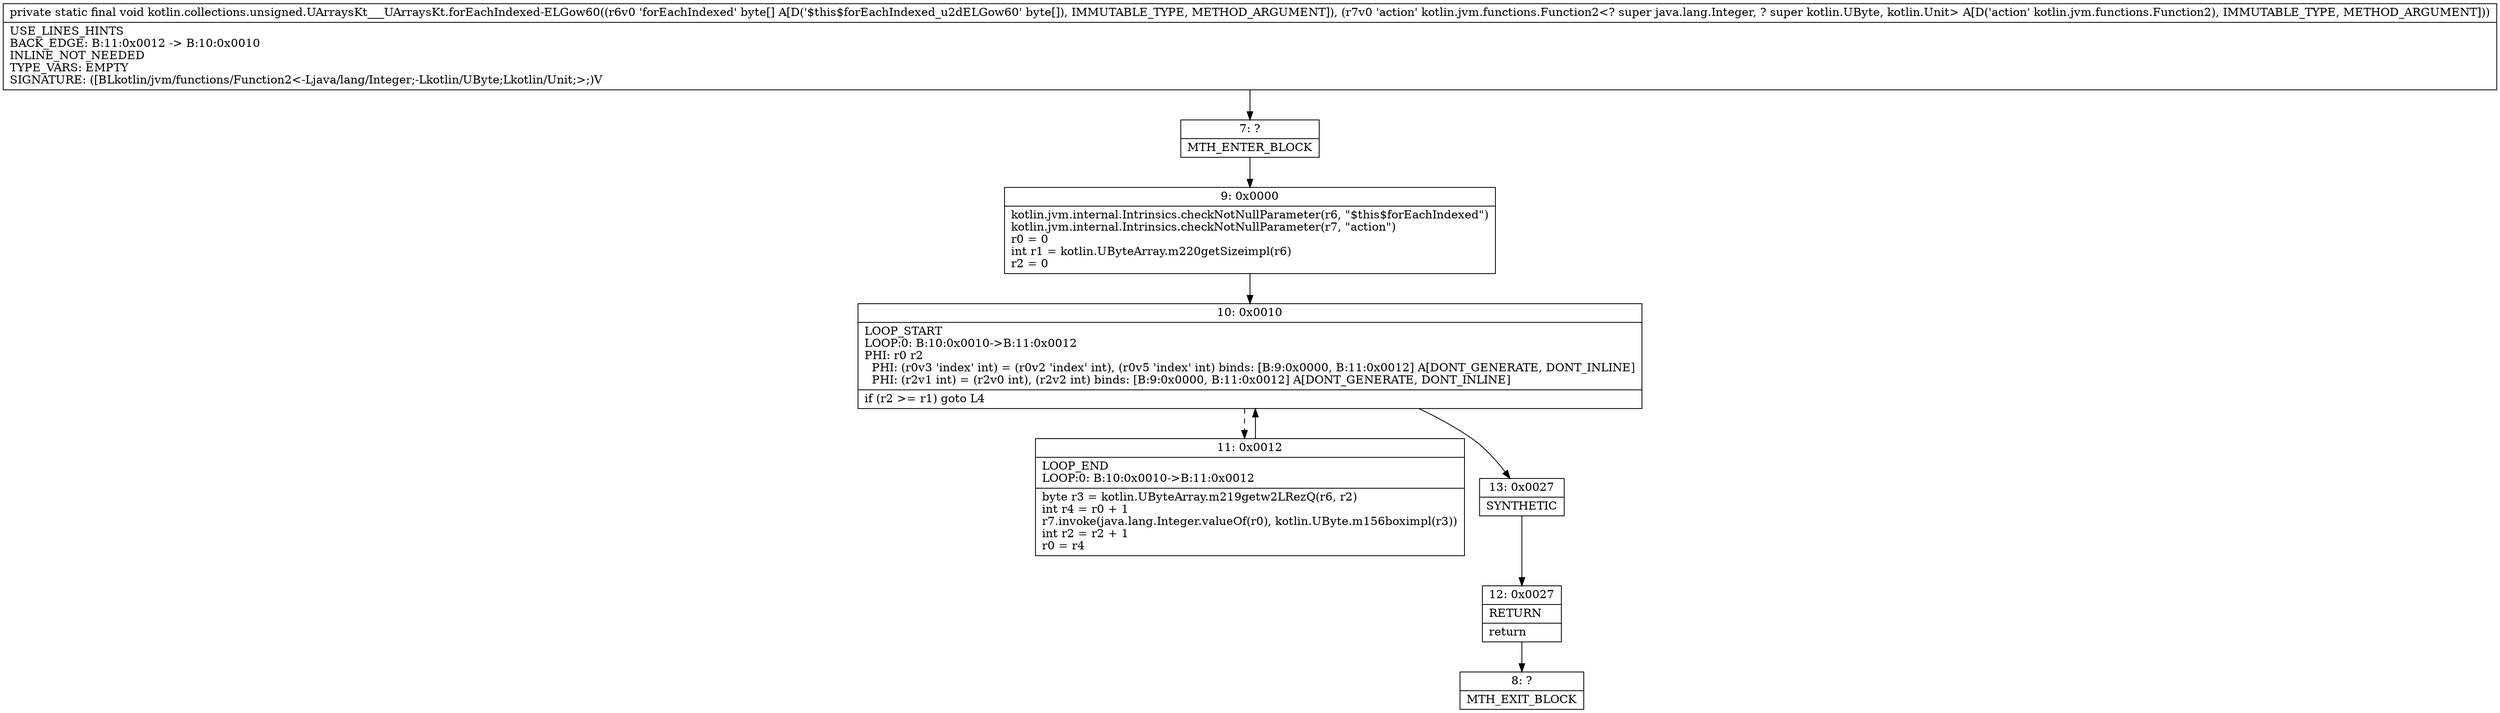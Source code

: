 digraph "CFG forkotlin.collections.unsigned.UArraysKt___UArraysKt.forEachIndexed\-ELGow60([BLkotlin\/jvm\/functions\/Function2;)V" {
Node_7 [shape=record,label="{7\:\ ?|MTH_ENTER_BLOCK\l}"];
Node_9 [shape=record,label="{9\:\ 0x0000|kotlin.jvm.internal.Intrinsics.checkNotNullParameter(r6, \"$this$forEachIndexed\")\lkotlin.jvm.internal.Intrinsics.checkNotNullParameter(r7, \"action\")\lr0 = 0\lint r1 = kotlin.UByteArray.m220getSizeimpl(r6)\lr2 = 0\l}"];
Node_10 [shape=record,label="{10\:\ 0x0010|LOOP_START\lLOOP:0: B:10:0x0010\-\>B:11:0x0012\lPHI: r0 r2 \l  PHI: (r0v3 'index' int) = (r0v2 'index' int), (r0v5 'index' int) binds: [B:9:0x0000, B:11:0x0012] A[DONT_GENERATE, DONT_INLINE]\l  PHI: (r2v1 int) = (r2v0 int), (r2v2 int) binds: [B:9:0x0000, B:11:0x0012] A[DONT_GENERATE, DONT_INLINE]\l|if (r2 \>= r1) goto L4\l}"];
Node_11 [shape=record,label="{11\:\ 0x0012|LOOP_END\lLOOP:0: B:10:0x0010\-\>B:11:0x0012\l|byte r3 = kotlin.UByteArray.m219getw2LRezQ(r6, r2)\lint r4 = r0 + 1\lr7.invoke(java.lang.Integer.valueOf(r0), kotlin.UByte.m156boximpl(r3))\lint r2 = r2 + 1\lr0 = r4\l}"];
Node_13 [shape=record,label="{13\:\ 0x0027|SYNTHETIC\l}"];
Node_12 [shape=record,label="{12\:\ 0x0027|RETURN\l|return\l}"];
Node_8 [shape=record,label="{8\:\ ?|MTH_EXIT_BLOCK\l}"];
MethodNode[shape=record,label="{private static final void kotlin.collections.unsigned.UArraysKt___UArraysKt.forEachIndexed\-ELGow60((r6v0 'forEachIndexed' byte[] A[D('$this$forEachIndexed_u2dELGow60' byte[]), IMMUTABLE_TYPE, METHOD_ARGUMENT]), (r7v0 'action' kotlin.jvm.functions.Function2\<? super java.lang.Integer, ? super kotlin.UByte, kotlin.Unit\> A[D('action' kotlin.jvm.functions.Function2), IMMUTABLE_TYPE, METHOD_ARGUMENT]))  | USE_LINES_HINTS\lBACK_EDGE: B:11:0x0012 \-\> B:10:0x0010\lINLINE_NOT_NEEDED\lTYPE_VARS: EMPTY\lSIGNATURE: ([BLkotlin\/jvm\/functions\/Function2\<\-Ljava\/lang\/Integer;\-Lkotlin\/UByte;Lkotlin\/Unit;\>;)V\l}"];
MethodNode -> Node_7;Node_7 -> Node_9;
Node_9 -> Node_10;
Node_10 -> Node_11[style=dashed];
Node_10 -> Node_13;
Node_11 -> Node_10;
Node_13 -> Node_12;
Node_12 -> Node_8;
}

